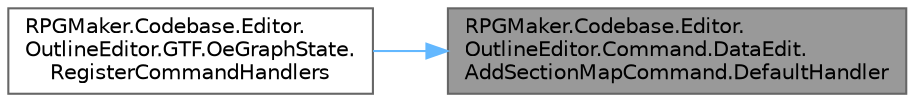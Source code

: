 digraph "RPGMaker.Codebase.Editor.OutlineEditor.Command.DataEdit.AddSectionMapCommand.DefaultHandler"
{
 // LATEX_PDF_SIZE
  bgcolor="transparent";
  edge [fontname=Helvetica,fontsize=10,labelfontname=Helvetica,labelfontsize=10];
  node [fontname=Helvetica,fontsize=10,shape=box,height=0.2,width=0.4];
  rankdir="RL";
  Node1 [id="Node000001",label="RPGMaker.Codebase.Editor.\lOutlineEditor.Command.DataEdit.\lAddSectionMapCommand.DefaultHandler",height=0.2,width=0.4,color="gray40", fillcolor="grey60", style="filled", fontcolor="black",tooltip="😁 既定ハンドラー"];
  Node1 -> Node2 [id="edge1_Node000001_Node000002",dir="back",color="steelblue1",style="solid",tooltip=" "];
  Node2 [id="Node000002",label="RPGMaker.Codebase.Editor.\lOutlineEditor.GTF.OeGraphState.\lRegisterCommandHandlers",height=0.2,width=0.4,color="grey40", fillcolor="white", style="filled",URL="$de/d62/class_r_p_g_maker_1_1_codebase_1_1_editor_1_1_outline_editor_1_1_g_t_f_1_1_oe_graph_state.html#aead76921cb4e6aee0fc3fa599f5038a6",tooltip="😁 命令ハンドラー登録"];
}
